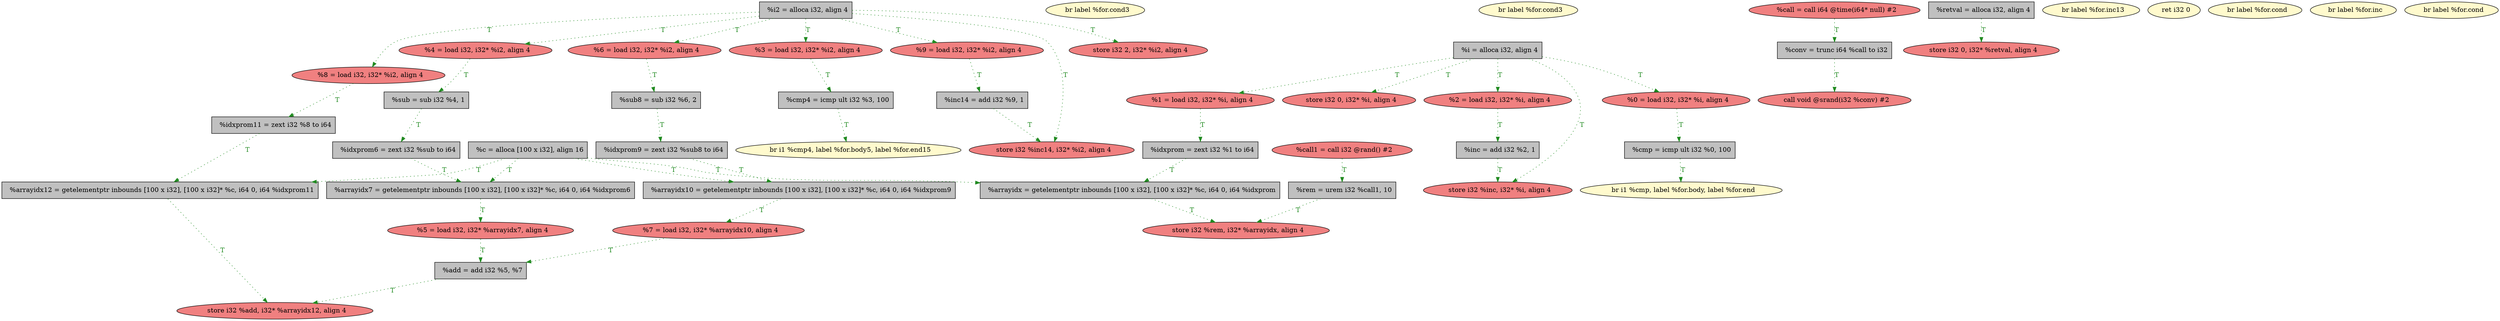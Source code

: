 
digraph G {


node48 [fillcolor=grey,label="  %idxprom6 = zext i32 %sub to i64",shape=rectangle,style=filled ]
node44 [fillcolor=grey,label="  %i = alloca i32, align 4",shape=rectangle,style=filled ]
node43 [fillcolor=lemonchiffon,label="  br label %for.cond3",shape=ellipse,style=filled ]
node45 [fillcolor=lightcoral,label="  %3 = load i32, i32* %i2, align 4",shape=ellipse,style=filled ]
node42 [fillcolor=grey,label="  %cmp = icmp ult i32 %0, 100",shape=rectangle,style=filled ]
node39 [fillcolor=grey,label="  %inc = add i32 %2, 1",shape=rectangle,style=filled ]
node37 [fillcolor=lightcoral,label="  store i32 %inc, i32* %i, align 4",shape=ellipse,style=filled ]
node9 [fillcolor=grey,label="  %arrayidx10 = getelementptr inbounds [100 x i32], [100 x i32]* %c, i64 0, i64 %idxprom9",shape=rectangle,style=filled ]
node36 [fillcolor=lightcoral,label="  store i32 %rem, i32* %arrayidx, align 4",shape=ellipse,style=filled ]
node23 [fillcolor=grey,label="  %c = alloca [100 x i32], align 16",shape=rectangle,style=filled ]
node7 [fillcolor=lightcoral,label="  %8 = load i32, i32* %i2, align 4",shape=ellipse,style=filled ]
node6 [fillcolor=grey,label="  %idxprom11 = zext i32 %8 to i64",shape=rectangle,style=filled ]
node14 [fillcolor=lightcoral,label="  %9 = load i32, i32* %i2, align 4",shape=ellipse,style=filled ]
node1 [fillcolor=lemonchiffon,label="  br label %for.cond3",shape=ellipse,style=filled ]
node13 [fillcolor=grey,label="  %cmp4 = icmp ult i32 %3, 100",shape=rectangle,style=filled ]
node41 [fillcolor=lightcoral,label="  store i32 2, i32* %i2, align 4",shape=ellipse,style=filled ]
node12 [fillcolor=lightcoral,label="  %call = call i64 @time(i64* null) #2",shape=ellipse,style=filled ]
node40 [fillcolor=lightcoral,label="  %6 = load i32, i32* %i2, align 4",shape=ellipse,style=filled ]
node32 [fillcolor=lightcoral,label="  store i32 0, i32* %retval, align 4",shape=ellipse,style=filled ]
node3 [fillcolor=lemonchiffon,label="  br label %for.inc13",shape=ellipse,style=filled ]
node5 [fillcolor=grey,label="  %arrayidx12 = getelementptr inbounds [100 x i32], [100 x i32]* %c, i64 0, i64 %idxprom11",shape=rectangle,style=filled ]
node11 [fillcolor=lightcoral,label="  %1 = load i32, i32* %i, align 4",shape=ellipse,style=filled ]
node24 [fillcolor=grey,label="  %arrayidx7 = getelementptr inbounds [100 x i32], [100 x i32]* %c, i64 0, i64 %idxprom6",shape=rectangle,style=filled ]
node49 [fillcolor=lightcoral,label="  %5 = load i32, i32* %arrayidx7, align 4",shape=ellipse,style=filled ]
node0 [fillcolor=lemonchiffon,label="  ret i32 0",shape=ellipse,style=filled ]
node15 [fillcolor=grey,label="  %sub8 = sub i32 %6, 2",shape=rectangle,style=filled ]
node47 [fillcolor=lightcoral,label="  %4 = load i32, i32* %i2, align 4",shape=ellipse,style=filled ]
node8 [fillcolor=grey,label="  %add = add i32 %5, %7",shape=rectangle,style=filled ]
node16 [fillcolor=lemonchiffon,label="  br label %for.cond",shape=ellipse,style=filled ]
node27 [fillcolor=lemonchiffon,label="  br label %for.inc",shape=ellipse,style=filled ]
node17 [fillcolor=lightcoral,label="  store i32 0, i32* %i, align 4",shape=ellipse,style=filled ]
node31 [fillcolor=grey,label="  %conv = trunc i64 %call to i32",shape=rectangle,style=filled ]
node18 [fillcolor=grey,label="  %retval = alloca i32, align 4",shape=rectangle,style=filled ]
node4 [fillcolor=lightcoral,label="  store i32 %add, i32* %arrayidx12, align 4",shape=ellipse,style=filled ]
node19 [fillcolor=lemonchiffon,label="  br label %for.cond",shape=ellipse,style=filled ]
node26 [fillcolor=lemonchiffon,label="  br i1 %cmp, label %for.body, label %for.end",shape=ellipse,style=filled ]
node20 [fillcolor=grey,label="  %inc14 = add i32 %9, 1",shape=rectangle,style=filled ]
node29 [fillcolor=grey,label="  %idxprom9 = zext i32 %sub8 to i64",shape=rectangle,style=filled ]
node21 [fillcolor=lightcoral,label="  call void @srand(i32 %conv) #2",shape=ellipse,style=filled ]
node35 [fillcolor=grey,label="  %arrayidx = getelementptr inbounds [100 x i32], [100 x i32]* %c, i64 0, i64 %idxprom",shape=rectangle,style=filled ]
node22 [fillcolor=grey,label="  %idxprom = zext i32 %1 to i64",shape=rectangle,style=filled ]
node38 [fillcolor=lightcoral,label="  %2 = load i32, i32* %i, align 4",shape=ellipse,style=filled ]
node33 [fillcolor=grey,label="  %sub = sub i32 %4, 1",shape=rectangle,style=filled ]
node2 [fillcolor=lightcoral,label="  store i32 %inc14, i32* %i2, align 4",shape=ellipse,style=filled ]
node25 [fillcolor=lightcoral,label="  %7 = load i32, i32* %arrayidx10, align 4",shape=ellipse,style=filled ]
node28 [fillcolor=grey,label="  %i2 = alloca i32, align 4",shape=rectangle,style=filled ]
node30 [fillcolor=lemonchiffon,label="  br i1 %cmp4, label %for.body5, label %for.end15",shape=ellipse,style=filled ]
node46 [fillcolor=lightcoral,label="  %0 = load i32, i32* %i, align 4",shape=ellipse,style=filled ]
node10 [fillcolor=lightcoral,label="  %call1 = call i32 @rand() #2",shape=ellipse,style=filled ]
node34 [fillcolor=grey,label="  %rem = urem i32 %call1, 10",shape=rectangle,style=filled ]

node24->node49 [style=dotted,color=forestgreen,label="T",fontcolor=forestgreen ]
node38->node39 [style=dotted,color=forestgreen,label="T",fontcolor=forestgreen ]
node45->node13 [style=dotted,color=forestgreen,label="T",fontcolor=forestgreen ]
node7->node6 [style=dotted,color=forestgreen,label="T",fontcolor=forestgreen ]
node48->node24 [style=dotted,color=forestgreen,label="T",fontcolor=forestgreen ]
node47->node33 [style=dotted,color=forestgreen,label="T",fontcolor=forestgreen ]
node39->node37 [style=dotted,color=forestgreen,label="T",fontcolor=forestgreen ]
node44->node46 [style=dotted,color=forestgreen,label="T",fontcolor=forestgreen ]
node35->node36 [style=dotted,color=forestgreen,label="T",fontcolor=forestgreen ]
node40->node15 [style=dotted,color=forestgreen,label="T",fontcolor=forestgreen ]
node28->node2 [style=dotted,color=forestgreen,label="T",fontcolor=forestgreen ]
node28->node14 [style=dotted,color=forestgreen,label="T",fontcolor=forestgreen ]
node23->node9 [style=dotted,color=forestgreen,label="T",fontcolor=forestgreen ]
node28->node41 [style=dotted,color=forestgreen,label="T",fontcolor=forestgreen ]
node20->node2 [style=dotted,color=forestgreen,label="T",fontcolor=forestgreen ]
node44->node17 [style=dotted,color=forestgreen,label="T",fontcolor=forestgreen ]
node28->node7 [style=dotted,color=forestgreen,label="T",fontcolor=forestgreen ]
node28->node40 [style=dotted,color=forestgreen,label="T",fontcolor=forestgreen ]
node15->node29 [style=dotted,color=forestgreen,label="T",fontcolor=forestgreen ]
node33->node48 [style=dotted,color=forestgreen,label="T",fontcolor=forestgreen ]
node10->node34 [style=dotted,color=forestgreen,label="T",fontcolor=forestgreen ]
node12->node31 [style=dotted,color=forestgreen,label="T",fontcolor=forestgreen ]
node14->node20 [style=dotted,color=forestgreen,label="T",fontcolor=forestgreen ]
node22->node35 [style=dotted,color=forestgreen,label="T",fontcolor=forestgreen ]
node9->node25 [style=dotted,color=forestgreen,label="T",fontcolor=forestgreen ]
node5->node4 [style=dotted,color=forestgreen,label="T",fontcolor=forestgreen ]
node29->node9 [style=dotted,color=forestgreen,label="T",fontcolor=forestgreen ]
node8->node4 [style=dotted,color=forestgreen,label="T",fontcolor=forestgreen ]
node25->node8 [style=dotted,color=forestgreen,label="T",fontcolor=forestgreen ]
node28->node47 [style=dotted,color=forestgreen,label="T",fontcolor=forestgreen ]
node34->node36 [style=dotted,color=forestgreen,label="T",fontcolor=forestgreen ]
node49->node8 [style=dotted,color=forestgreen,label="T",fontcolor=forestgreen ]
node44->node11 [style=dotted,color=forestgreen,label="T",fontcolor=forestgreen ]
node18->node32 [style=dotted,color=forestgreen,label="T",fontcolor=forestgreen ]
node6->node5 [style=dotted,color=forestgreen,label="T",fontcolor=forestgreen ]
node13->node30 [style=dotted,color=forestgreen,label="T",fontcolor=forestgreen ]
node44->node38 [style=dotted,color=forestgreen,label="T",fontcolor=forestgreen ]
node23->node5 [style=dotted,color=forestgreen,label="T",fontcolor=forestgreen ]
node28->node45 [style=dotted,color=forestgreen,label="T",fontcolor=forestgreen ]
node23->node24 [style=dotted,color=forestgreen,label="T",fontcolor=forestgreen ]
node42->node26 [style=dotted,color=forestgreen,label="T",fontcolor=forestgreen ]
node11->node22 [style=dotted,color=forestgreen,label="T",fontcolor=forestgreen ]
node23->node35 [style=dotted,color=forestgreen,label="T",fontcolor=forestgreen ]
node31->node21 [style=dotted,color=forestgreen,label="T",fontcolor=forestgreen ]
node46->node42 [style=dotted,color=forestgreen,label="T",fontcolor=forestgreen ]
node44->node37 [style=dotted,color=forestgreen,label="T",fontcolor=forestgreen ]


}
